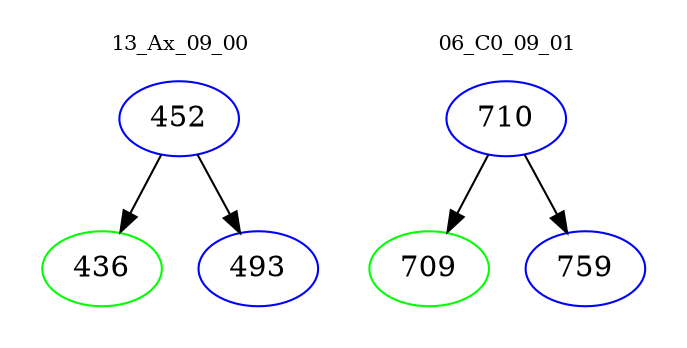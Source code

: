 digraph{
subgraph cluster_0 {
color = white
label = "13_Ax_09_00";
fontsize=10;
T0_452 [label="452", color="blue"]
T0_452 -> T0_436 [color="black"]
T0_436 [label="436", color="green"]
T0_452 -> T0_493 [color="black"]
T0_493 [label="493", color="blue"]
}
subgraph cluster_1 {
color = white
label = "06_C0_09_01";
fontsize=10;
T1_710 [label="710", color="blue"]
T1_710 -> T1_709 [color="black"]
T1_709 [label="709", color="green"]
T1_710 -> T1_759 [color="black"]
T1_759 [label="759", color="blue"]
}
}
